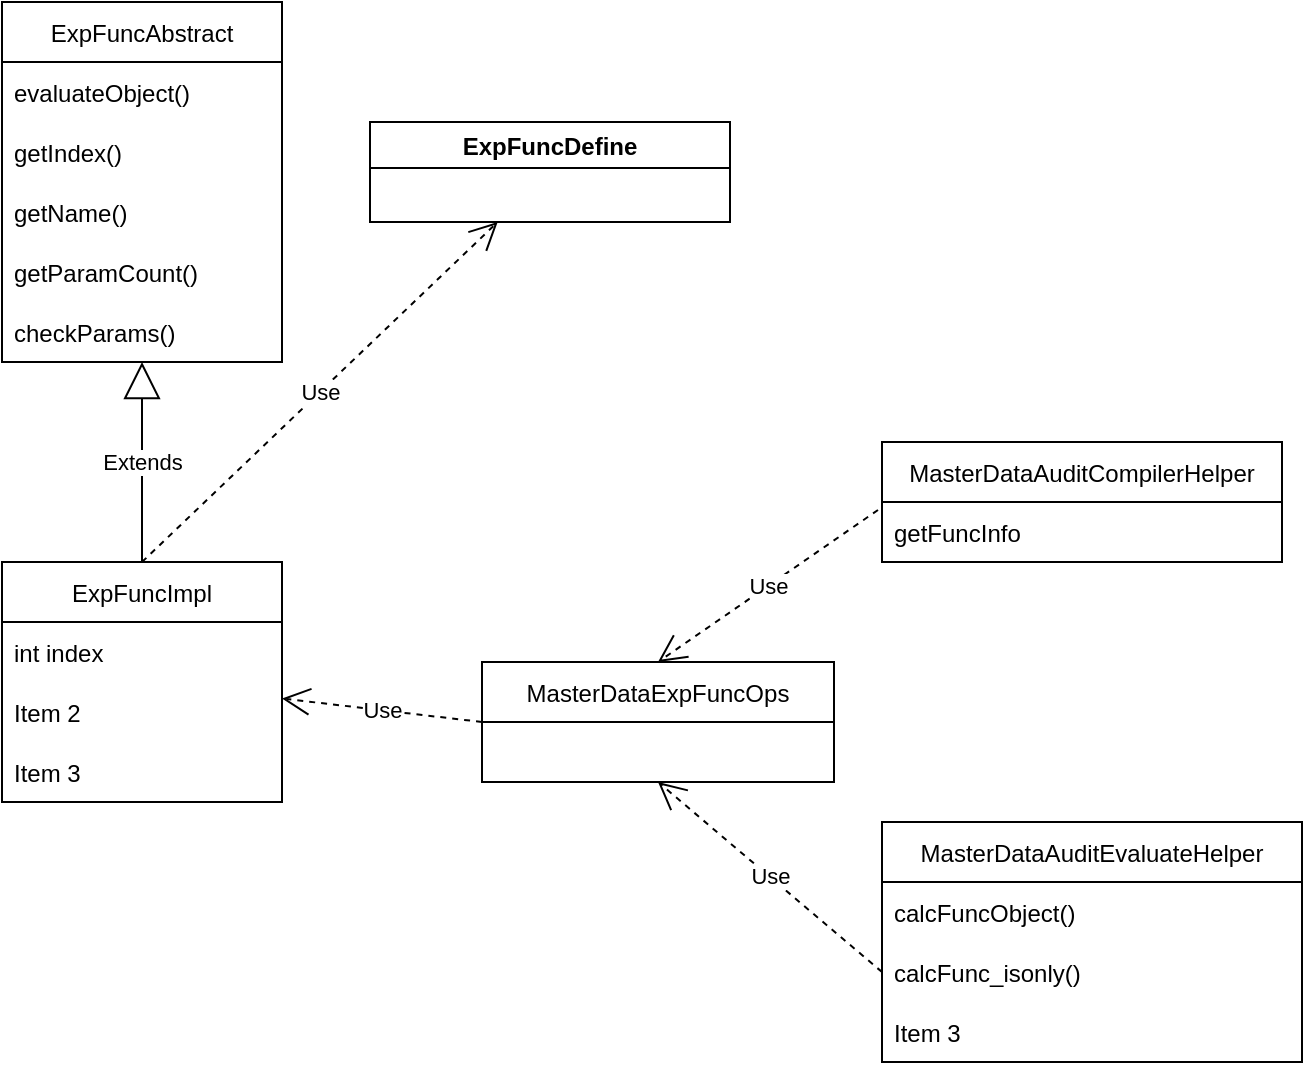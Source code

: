 <mxfile version="16.6.1" type="github">
  <diagram id="C5RBs43oDa-KdzZeNtuy" name="Page-1">
    <mxGraphModel dx="1422" dy="706" grid="1" gridSize="10" guides="1" tooltips="1" connect="1" arrows="1" fold="1" page="1" pageScale="1" pageWidth="827" pageHeight="1169" math="0" shadow="0">
      <root>
        <mxCell id="WIyWlLk6GJQsqaUBKTNV-0" />
        <mxCell id="WIyWlLk6GJQsqaUBKTNV-1" parent="WIyWlLk6GJQsqaUBKTNV-0" />
        <mxCell id="-BaSu2Gsu689FOVs-yHw-0" value="ExpFuncImpl" style="swimlane;fontStyle=0;childLayout=stackLayout;horizontal=1;startSize=30;horizontalStack=0;resizeParent=1;resizeParentMax=0;resizeLast=0;collapsible=1;marginBottom=0;" vertex="1" parent="WIyWlLk6GJQsqaUBKTNV-1">
          <mxGeometry x="50" y="340" width="140" height="120" as="geometry" />
        </mxCell>
        <mxCell id="-BaSu2Gsu689FOVs-yHw-1" value="int index" style="text;strokeColor=none;fillColor=none;align=left;verticalAlign=middle;spacingLeft=4;spacingRight=4;overflow=hidden;points=[[0,0.5],[1,0.5]];portConstraint=eastwest;rotatable=0;" vertex="1" parent="-BaSu2Gsu689FOVs-yHw-0">
          <mxGeometry y="30" width="140" height="30" as="geometry" />
        </mxCell>
        <mxCell id="-BaSu2Gsu689FOVs-yHw-2" value="Item 2" style="text;strokeColor=none;fillColor=none;align=left;verticalAlign=middle;spacingLeft=4;spacingRight=4;overflow=hidden;points=[[0,0.5],[1,0.5]];portConstraint=eastwest;rotatable=0;" vertex="1" parent="-BaSu2Gsu689FOVs-yHw-0">
          <mxGeometry y="60" width="140" height="30" as="geometry" />
        </mxCell>
        <mxCell id="-BaSu2Gsu689FOVs-yHw-3" value="Item 3" style="text;strokeColor=none;fillColor=none;align=left;verticalAlign=middle;spacingLeft=4;spacingRight=4;overflow=hidden;points=[[0,0.5],[1,0.5]];portConstraint=eastwest;rotatable=0;" vertex="1" parent="-BaSu2Gsu689FOVs-yHw-0">
          <mxGeometry y="90" width="140" height="30" as="geometry" />
        </mxCell>
        <mxCell id="-BaSu2Gsu689FOVs-yHw-4" value="ExpFuncAbstract" style="swimlane;fontStyle=0;childLayout=stackLayout;horizontal=1;startSize=30;horizontalStack=0;resizeParent=1;resizeParentMax=0;resizeLast=0;collapsible=1;marginBottom=0;" vertex="1" parent="WIyWlLk6GJQsqaUBKTNV-1">
          <mxGeometry x="50" y="60" width="140" height="180" as="geometry" />
        </mxCell>
        <mxCell id="-BaSu2Gsu689FOVs-yHw-5" value="evaluateObject()" style="text;strokeColor=none;fillColor=none;align=left;verticalAlign=middle;spacingLeft=4;spacingRight=4;overflow=hidden;points=[[0,0.5],[1,0.5]];portConstraint=eastwest;rotatable=0;" vertex="1" parent="-BaSu2Gsu689FOVs-yHw-4">
          <mxGeometry y="30" width="140" height="30" as="geometry" />
        </mxCell>
        <mxCell id="-BaSu2Gsu689FOVs-yHw-6" value="getIndex()" style="text;strokeColor=none;fillColor=none;align=left;verticalAlign=middle;spacingLeft=4;spacingRight=4;overflow=hidden;points=[[0,0.5],[1,0.5]];portConstraint=eastwest;rotatable=0;" vertex="1" parent="-BaSu2Gsu689FOVs-yHw-4">
          <mxGeometry y="60" width="140" height="30" as="geometry" />
        </mxCell>
        <mxCell id="-BaSu2Gsu689FOVs-yHw-7" value="getName()" style="text;strokeColor=none;fillColor=none;align=left;verticalAlign=middle;spacingLeft=4;spacingRight=4;overflow=hidden;points=[[0,0.5],[1,0.5]];portConstraint=eastwest;rotatable=0;" vertex="1" parent="-BaSu2Gsu689FOVs-yHw-4">
          <mxGeometry y="90" width="140" height="30" as="geometry" />
        </mxCell>
        <mxCell id="-BaSu2Gsu689FOVs-yHw-8" value="getParamCount()" style="text;strokeColor=none;fillColor=none;align=left;verticalAlign=middle;spacingLeft=4;spacingRight=4;overflow=hidden;points=[[0,0.5],[1,0.5]];portConstraint=eastwest;rotatable=0;" vertex="1" parent="-BaSu2Gsu689FOVs-yHw-4">
          <mxGeometry y="120" width="140" height="30" as="geometry" />
        </mxCell>
        <mxCell id="-BaSu2Gsu689FOVs-yHw-9" value="checkParams()" style="text;strokeColor=none;fillColor=none;align=left;verticalAlign=middle;spacingLeft=4;spacingRight=4;overflow=hidden;points=[[0,0.5],[1,0.5]];portConstraint=eastwest;rotatable=0;" vertex="1" parent="-BaSu2Gsu689FOVs-yHw-4">
          <mxGeometry y="150" width="140" height="30" as="geometry" />
        </mxCell>
        <mxCell id="-BaSu2Gsu689FOVs-yHw-10" value="Extends" style="endArrow=block;endSize=16;endFill=0;html=1;rounded=0;exitX=0.5;exitY=0;exitDx=0;exitDy=0;" edge="1" parent="WIyWlLk6GJQsqaUBKTNV-1" source="-BaSu2Gsu689FOVs-yHw-0" target="-BaSu2Gsu689FOVs-yHw-4">
          <mxGeometry width="160" relative="1" as="geometry">
            <mxPoint x="330" y="350" as="sourcePoint" />
            <mxPoint x="490" y="350" as="targetPoint" />
          </mxGeometry>
        </mxCell>
        <mxCell id="-BaSu2Gsu689FOVs-yHw-11" value="ExpFuncDefine" style="swimlane;" vertex="1" parent="WIyWlLk6GJQsqaUBKTNV-1">
          <mxGeometry x="234" y="120" width="180" height="50" as="geometry" />
        </mxCell>
        <mxCell id="-BaSu2Gsu689FOVs-yHw-12" value="Use" style="endArrow=open;endSize=12;dashed=1;html=1;rounded=0;exitX=0.5;exitY=0;exitDx=0;exitDy=0;" edge="1" parent="WIyWlLk6GJQsqaUBKTNV-1" source="-BaSu2Gsu689FOVs-yHw-0" target="-BaSu2Gsu689FOVs-yHw-11">
          <mxGeometry width="160" relative="1" as="geometry">
            <mxPoint x="330" y="350" as="sourcePoint" />
            <mxPoint x="490" y="350" as="targetPoint" />
          </mxGeometry>
        </mxCell>
        <mxCell id="-BaSu2Gsu689FOVs-yHw-13" value="MasterDataAuditCompilerHelper" style="swimlane;fontStyle=0;childLayout=stackLayout;horizontal=1;startSize=30;horizontalStack=0;resizeParent=1;resizeParentMax=0;resizeLast=0;collapsible=1;marginBottom=0;" vertex="1" parent="WIyWlLk6GJQsqaUBKTNV-1">
          <mxGeometry x="490" y="280" width="200" height="60" as="geometry" />
        </mxCell>
        <mxCell id="-BaSu2Gsu689FOVs-yHw-14" value="getFuncInfo" style="text;strokeColor=none;fillColor=none;align=left;verticalAlign=middle;spacingLeft=4;spacingRight=4;overflow=hidden;points=[[0,0.5],[1,0.5]];portConstraint=eastwest;rotatable=0;" vertex="1" parent="-BaSu2Gsu689FOVs-yHw-13">
          <mxGeometry y="30" width="200" height="30" as="geometry" />
        </mxCell>
        <mxCell id="-BaSu2Gsu689FOVs-yHw-17" value="MasterDataExpFuncOps" style="swimlane;fontStyle=0;childLayout=stackLayout;horizontal=1;startSize=30;horizontalStack=0;resizeParent=1;resizeParentMax=0;resizeLast=0;collapsible=1;marginBottom=0;" vertex="1" parent="WIyWlLk6GJQsqaUBKTNV-1">
          <mxGeometry x="290" y="390" width="176" height="60" as="geometry" />
        </mxCell>
        <mxCell id="-BaSu2Gsu689FOVs-yHw-21" value="Use" style="endArrow=open;endSize=12;dashed=1;html=1;rounded=0;exitX=0;exitY=0.5;exitDx=0;exitDy=0;" edge="1" parent="WIyWlLk6GJQsqaUBKTNV-1" source="-BaSu2Gsu689FOVs-yHw-17" target="-BaSu2Gsu689FOVs-yHw-0">
          <mxGeometry width="160" relative="1" as="geometry">
            <mxPoint x="130" y="350" as="sourcePoint" />
            <mxPoint x="307.846" y="180" as="targetPoint" />
          </mxGeometry>
        </mxCell>
        <mxCell id="-BaSu2Gsu689FOVs-yHw-22" value="Use" style="endArrow=open;endSize=12;dashed=1;html=1;rounded=0;exitX=-0.01;exitY=0.133;exitDx=0;exitDy=0;exitPerimeter=0;entryX=0.5;entryY=0;entryDx=0;entryDy=0;" edge="1" parent="WIyWlLk6GJQsqaUBKTNV-1" source="-BaSu2Gsu689FOVs-yHw-14" target="-BaSu2Gsu689FOVs-yHw-17">
          <mxGeometry width="160" relative="1" as="geometry">
            <mxPoint x="460" y="510" as="sourcePoint" />
            <mxPoint x="620" y="510" as="targetPoint" />
          </mxGeometry>
        </mxCell>
        <mxCell id="-BaSu2Gsu689FOVs-yHw-23" value="MasterDataAuditEvaluateHelper" style="swimlane;fontStyle=0;childLayout=stackLayout;horizontal=1;startSize=30;horizontalStack=0;resizeParent=1;resizeParentMax=0;resizeLast=0;collapsible=1;marginBottom=0;" vertex="1" parent="WIyWlLk6GJQsqaUBKTNV-1">
          <mxGeometry x="490" y="470" width="210" height="120" as="geometry" />
        </mxCell>
        <mxCell id="-BaSu2Gsu689FOVs-yHw-24" value="calcFuncObject()" style="text;strokeColor=none;fillColor=none;align=left;verticalAlign=middle;spacingLeft=4;spacingRight=4;overflow=hidden;points=[[0,0.5],[1,0.5]];portConstraint=eastwest;rotatable=0;" vertex="1" parent="-BaSu2Gsu689FOVs-yHw-23">
          <mxGeometry y="30" width="210" height="30" as="geometry" />
        </mxCell>
        <mxCell id="-BaSu2Gsu689FOVs-yHw-25" value="calcFunc_isonly()" style="text;strokeColor=none;fillColor=none;align=left;verticalAlign=middle;spacingLeft=4;spacingRight=4;overflow=hidden;points=[[0,0.5],[1,0.5]];portConstraint=eastwest;rotatable=0;" vertex="1" parent="-BaSu2Gsu689FOVs-yHw-23">
          <mxGeometry y="60" width="210" height="30" as="geometry" />
        </mxCell>
        <mxCell id="-BaSu2Gsu689FOVs-yHw-26" value="Item 3" style="text;strokeColor=none;fillColor=none;align=left;verticalAlign=middle;spacingLeft=4;spacingRight=4;overflow=hidden;points=[[0,0.5],[1,0.5]];portConstraint=eastwest;rotatable=0;" vertex="1" parent="-BaSu2Gsu689FOVs-yHw-23">
          <mxGeometry y="90" width="210" height="30" as="geometry" />
        </mxCell>
        <mxCell id="-BaSu2Gsu689FOVs-yHw-27" value="Use" style="endArrow=open;endSize=12;dashed=1;html=1;rounded=0;entryX=0.5;entryY=1;entryDx=0;entryDy=0;exitX=0;exitY=0.5;exitDx=0;exitDy=0;" edge="1" parent="WIyWlLk6GJQsqaUBKTNV-1" source="-BaSu2Gsu689FOVs-yHw-25" target="-BaSu2Gsu689FOVs-yHw-17">
          <mxGeometry width="160" relative="1" as="geometry">
            <mxPoint x="542.182" y="350" as="sourcePoint" />
            <mxPoint x="445.818" y="400" as="targetPoint" />
          </mxGeometry>
        </mxCell>
      </root>
    </mxGraphModel>
  </diagram>
</mxfile>
